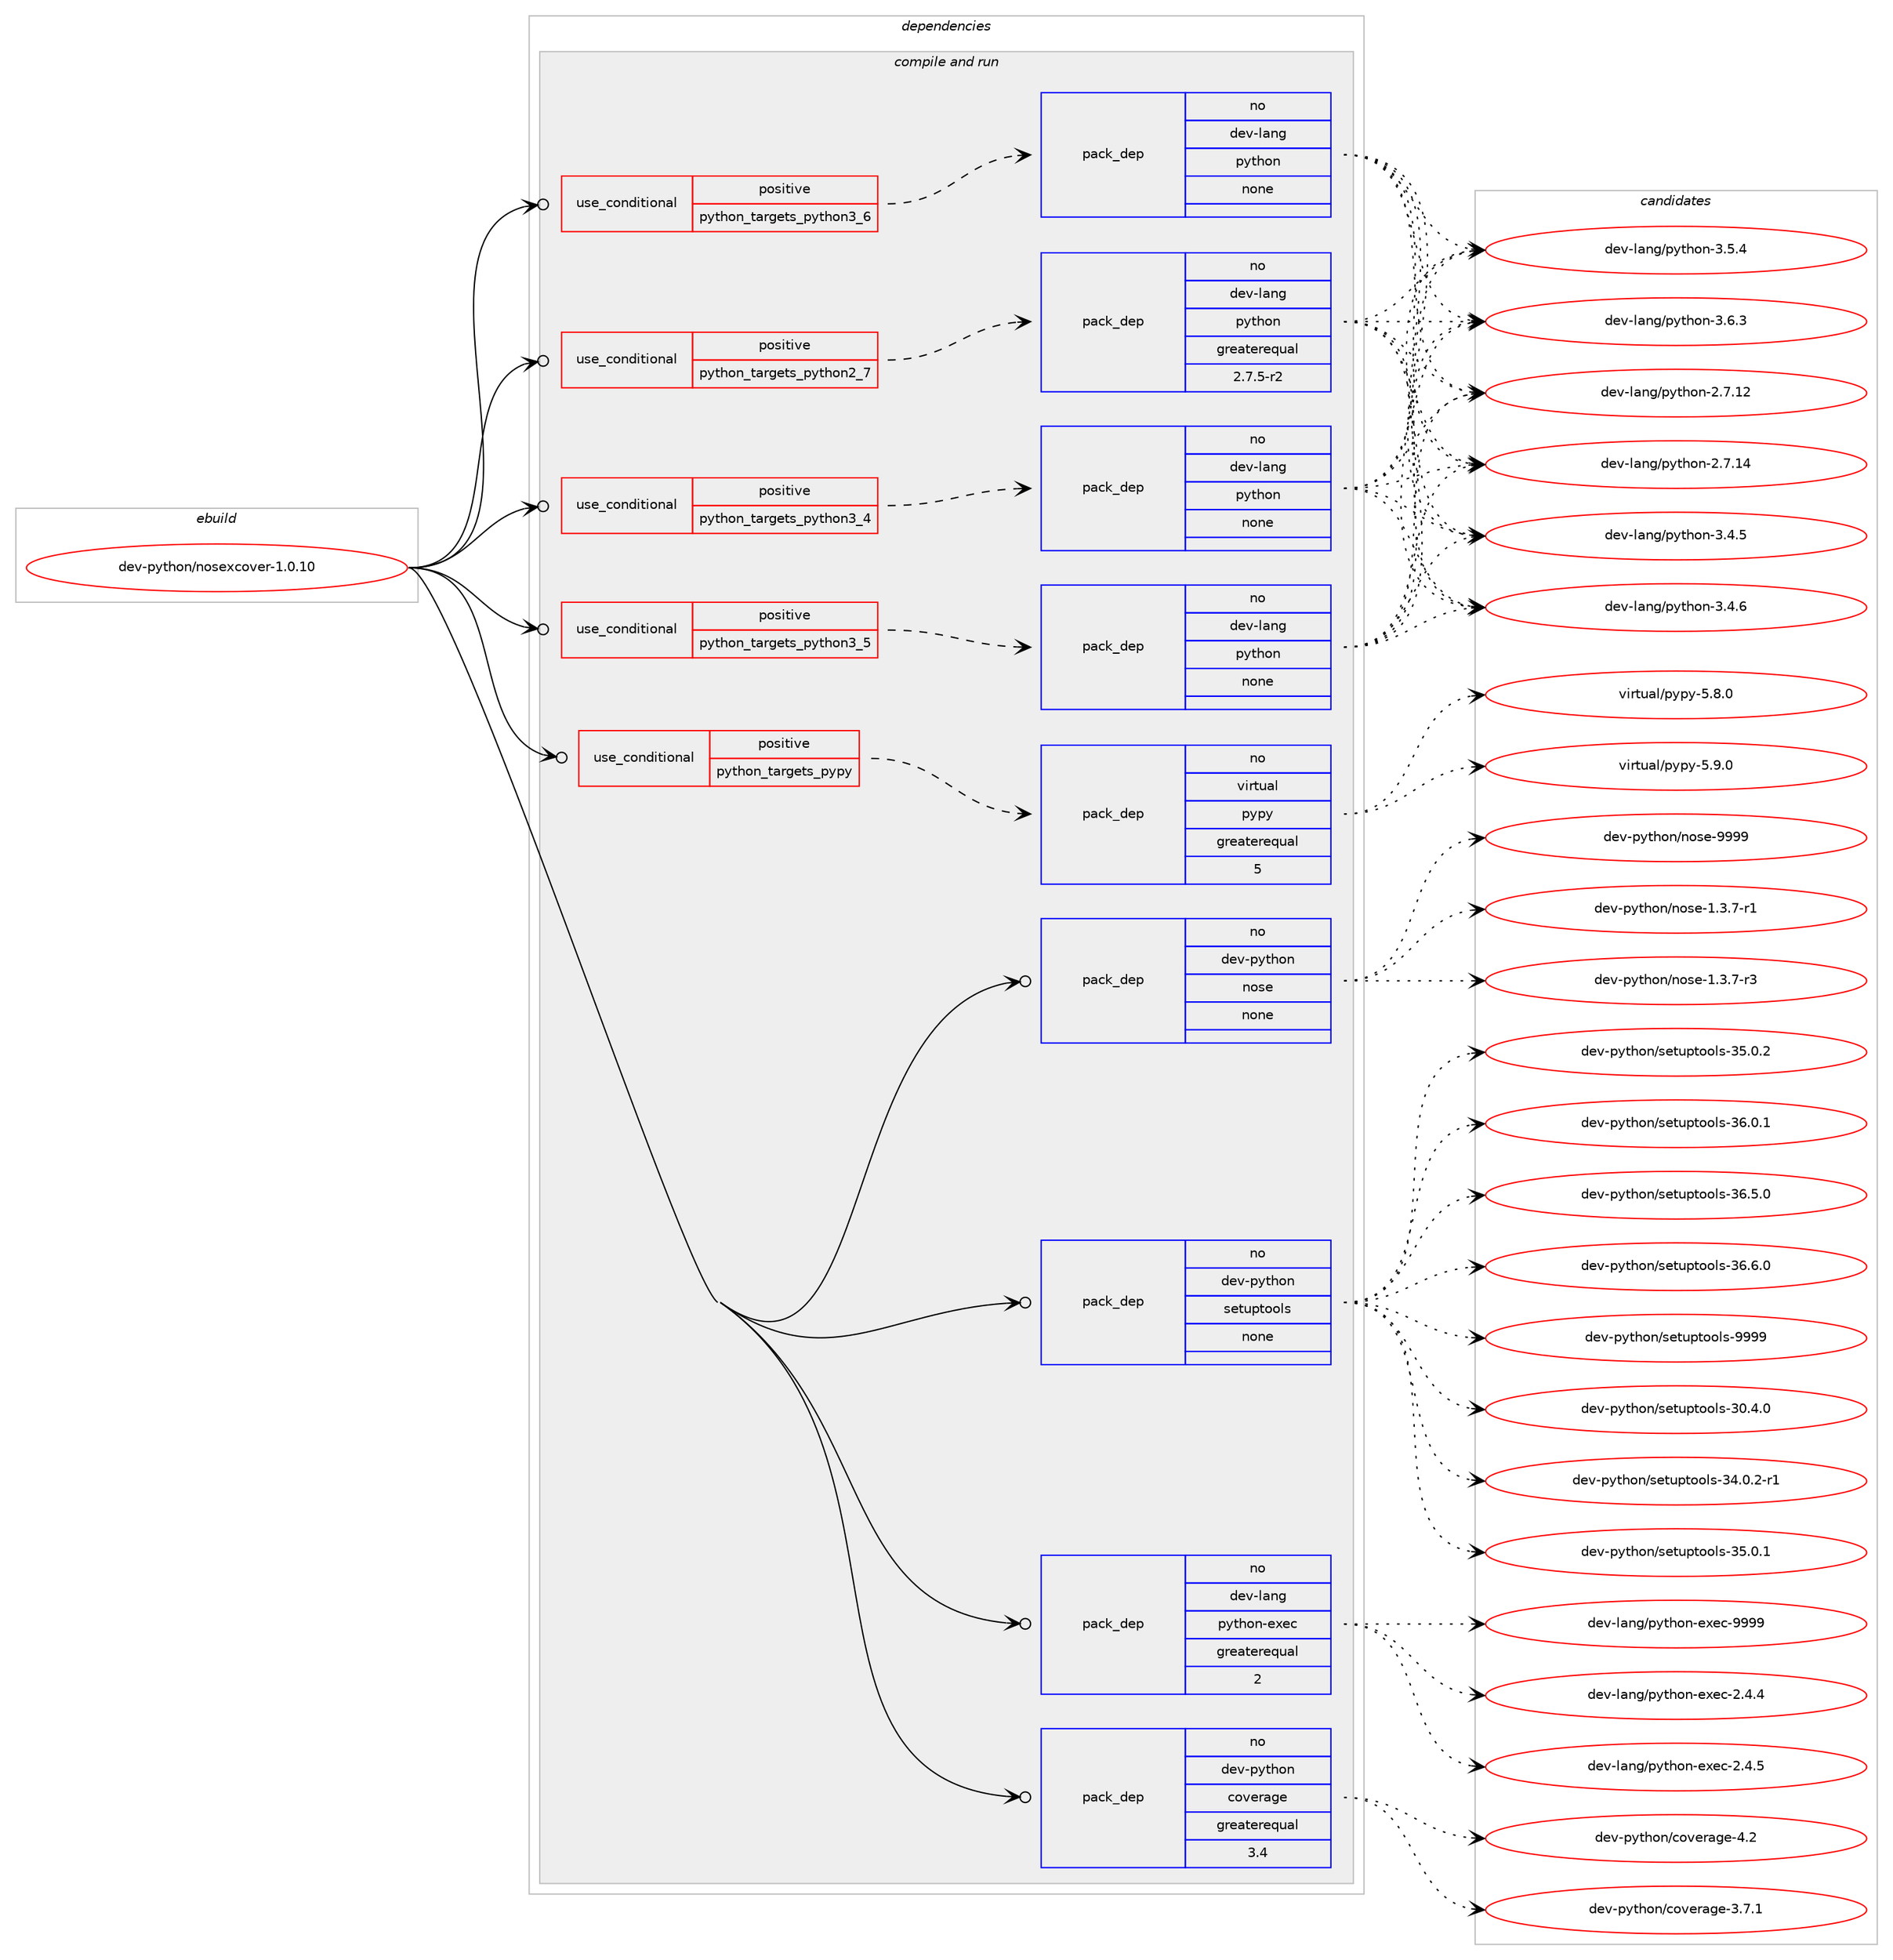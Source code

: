 digraph prolog {

# *************
# Graph options
# *************

newrank=true;
concentrate=true;
compound=true;
graph [rankdir=LR,fontname=Helvetica,fontsize=10,ranksep=1.5];#, ranksep=2.5, nodesep=0.2];
edge  [arrowhead=vee];
node  [fontname=Helvetica,fontsize=10];

# **********
# The ebuild
# **********

subgraph cluster_leftcol {
color=gray;
rank=same;
label=<<i>ebuild</i>>;
id [label="dev-python/nosexcover-1.0.10", color=red, width=4, href="../dev-python/nosexcover-1.0.10.svg"];
}

# ****************
# The dependencies
# ****************

subgraph cluster_midcol {
color=gray;
label=<<i>dependencies</i>>;
subgraph cluster_compile {
fillcolor="#eeeeee";
style=filled;
label=<<i>compile</i>>;
}
subgraph cluster_compileandrun {
fillcolor="#eeeeee";
style=filled;
label=<<i>compile and run</i>>;
subgraph cond36193 {
dependency168387 [label=<<TABLE BORDER="0" CELLBORDER="1" CELLSPACING="0" CELLPADDING="4"><TR><TD ROWSPAN="3" CELLPADDING="10">use_conditional</TD></TR><TR><TD>positive</TD></TR><TR><TD>python_targets_pypy</TD></TR></TABLE>>, shape=none, color=red];
subgraph pack128334 {
dependency168388 [label=<<TABLE BORDER="0" CELLBORDER="1" CELLSPACING="0" CELLPADDING="4" WIDTH="220"><TR><TD ROWSPAN="6" CELLPADDING="30">pack_dep</TD></TR><TR><TD WIDTH="110">no</TD></TR><TR><TD>virtual</TD></TR><TR><TD>pypy</TD></TR><TR><TD>greaterequal</TD></TR><TR><TD>5</TD></TR></TABLE>>, shape=none, color=blue];
}
dependency168387:e -> dependency168388:w [weight=20,style="dashed",arrowhead="vee"];
}
id:e -> dependency168387:w [weight=20,style="solid",arrowhead="odotvee"];
subgraph cond36194 {
dependency168389 [label=<<TABLE BORDER="0" CELLBORDER="1" CELLSPACING="0" CELLPADDING="4"><TR><TD ROWSPAN="3" CELLPADDING="10">use_conditional</TD></TR><TR><TD>positive</TD></TR><TR><TD>python_targets_python2_7</TD></TR></TABLE>>, shape=none, color=red];
subgraph pack128335 {
dependency168390 [label=<<TABLE BORDER="0" CELLBORDER="1" CELLSPACING="0" CELLPADDING="4" WIDTH="220"><TR><TD ROWSPAN="6" CELLPADDING="30">pack_dep</TD></TR><TR><TD WIDTH="110">no</TD></TR><TR><TD>dev-lang</TD></TR><TR><TD>python</TD></TR><TR><TD>greaterequal</TD></TR><TR><TD>2.7.5-r2</TD></TR></TABLE>>, shape=none, color=blue];
}
dependency168389:e -> dependency168390:w [weight=20,style="dashed",arrowhead="vee"];
}
id:e -> dependency168389:w [weight=20,style="solid",arrowhead="odotvee"];
subgraph cond36195 {
dependency168391 [label=<<TABLE BORDER="0" CELLBORDER="1" CELLSPACING="0" CELLPADDING="4"><TR><TD ROWSPAN="3" CELLPADDING="10">use_conditional</TD></TR><TR><TD>positive</TD></TR><TR><TD>python_targets_python3_4</TD></TR></TABLE>>, shape=none, color=red];
subgraph pack128336 {
dependency168392 [label=<<TABLE BORDER="0" CELLBORDER="1" CELLSPACING="0" CELLPADDING="4" WIDTH="220"><TR><TD ROWSPAN="6" CELLPADDING="30">pack_dep</TD></TR><TR><TD WIDTH="110">no</TD></TR><TR><TD>dev-lang</TD></TR><TR><TD>python</TD></TR><TR><TD>none</TD></TR><TR><TD></TD></TR></TABLE>>, shape=none, color=blue];
}
dependency168391:e -> dependency168392:w [weight=20,style="dashed",arrowhead="vee"];
}
id:e -> dependency168391:w [weight=20,style="solid",arrowhead="odotvee"];
subgraph cond36196 {
dependency168393 [label=<<TABLE BORDER="0" CELLBORDER="1" CELLSPACING="0" CELLPADDING="4"><TR><TD ROWSPAN="3" CELLPADDING="10">use_conditional</TD></TR><TR><TD>positive</TD></TR><TR><TD>python_targets_python3_5</TD></TR></TABLE>>, shape=none, color=red];
subgraph pack128337 {
dependency168394 [label=<<TABLE BORDER="0" CELLBORDER="1" CELLSPACING="0" CELLPADDING="4" WIDTH="220"><TR><TD ROWSPAN="6" CELLPADDING="30">pack_dep</TD></TR><TR><TD WIDTH="110">no</TD></TR><TR><TD>dev-lang</TD></TR><TR><TD>python</TD></TR><TR><TD>none</TD></TR><TR><TD></TD></TR></TABLE>>, shape=none, color=blue];
}
dependency168393:e -> dependency168394:w [weight=20,style="dashed",arrowhead="vee"];
}
id:e -> dependency168393:w [weight=20,style="solid",arrowhead="odotvee"];
subgraph cond36197 {
dependency168395 [label=<<TABLE BORDER="0" CELLBORDER="1" CELLSPACING="0" CELLPADDING="4"><TR><TD ROWSPAN="3" CELLPADDING="10">use_conditional</TD></TR><TR><TD>positive</TD></TR><TR><TD>python_targets_python3_6</TD></TR></TABLE>>, shape=none, color=red];
subgraph pack128338 {
dependency168396 [label=<<TABLE BORDER="0" CELLBORDER="1" CELLSPACING="0" CELLPADDING="4" WIDTH="220"><TR><TD ROWSPAN="6" CELLPADDING="30">pack_dep</TD></TR><TR><TD WIDTH="110">no</TD></TR><TR><TD>dev-lang</TD></TR><TR><TD>python</TD></TR><TR><TD>none</TD></TR><TR><TD></TD></TR></TABLE>>, shape=none, color=blue];
}
dependency168395:e -> dependency168396:w [weight=20,style="dashed",arrowhead="vee"];
}
id:e -> dependency168395:w [weight=20,style="solid",arrowhead="odotvee"];
subgraph pack128339 {
dependency168397 [label=<<TABLE BORDER="0" CELLBORDER="1" CELLSPACING="0" CELLPADDING="4" WIDTH="220"><TR><TD ROWSPAN="6" CELLPADDING="30">pack_dep</TD></TR><TR><TD WIDTH="110">no</TD></TR><TR><TD>dev-lang</TD></TR><TR><TD>python-exec</TD></TR><TR><TD>greaterequal</TD></TR><TR><TD>2</TD></TR></TABLE>>, shape=none, color=blue];
}
id:e -> dependency168397:w [weight=20,style="solid",arrowhead="odotvee"];
subgraph pack128340 {
dependency168398 [label=<<TABLE BORDER="0" CELLBORDER="1" CELLSPACING="0" CELLPADDING="4" WIDTH="220"><TR><TD ROWSPAN="6" CELLPADDING="30">pack_dep</TD></TR><TR><TD WIDTH="110">no</TD></TR><TR><TD>dev-python</TD></TR><TR><TD>coverage</TD></TR><TR><TD>greaterequal</TD></TR><TR><TD>3.4</TD></TR></TABLE>>, shape=none, color=blue];
}
id:e -> dependency168398:w [weight=20,style="solid",arrowhead="odotvee"];
subgraph pack128341 {
dependency168399 [label=<<TABLE BORDER="0" CELLBORDER="1" CELLSPACING="0" CELLPADDING="4" WIDTH="220"><TR><TD ROWSPAN="6" CELLPADDING="30">pack_dep</TD></TR><TR><TD WIDTH="110">no</TD></TR><TR><TD>dev-python</TD></TR><TR><TD>nose</TD></TR><TR><TD>none</TD></TR><TR><TD></TD></TR></TABLE>>, shape=none, color=blue];
}
id:e -> dependency168399:w [weight=20,style="solid",arrowhead="odotvee"];
subgraph pack128342 {
dependency168400 [label=<<TABLE BORDER="0" CELLBORDER="1" CELLSPACING="0" CELLPADDING="4" WIDTH="220"><TR><TD ROWSPAN="6" CELLPADDING="30">pack_dep</TD></TR><TR><TD WIDTH="110">no</TD></TR><TR><TD>dev-python</TD></TR><TR><TD>setuptools</TD></TR><TR><TD>none</TD></TR><TR><TD></TD></TR></TABLE>>, shape=none, color=blue];
}
id:e -> dependency168400:w [weight=20,style="solid",arrowhead="odotvee"];
}
subgraph cluster_run {
fillcolor="#eeeeee";
style=filled;
label=<<i>run</i>>;
}
}

# **************
# The candidates
# **************

subgraph cluster_choices {
rank=same;
color=gray;
label=<<i>candidates</i>>;

subgraph choice128334 {
color=black;
nodesep=1;
choice1181051141161179710847112121112121455346564648 [label="virtual/pypy-5.8.0", color=red, width=4,href="../virtual/pypy-5.8.0.svg"];
choice1181051141161179710847112121112121455346574648 [label="virtual/pypy-5.9.0", color=red, width=4,href="../virtual/pypy-5.9.0.svg"];
dependency168388:e -> choice1181051141161179710847112121112121455346564648:w [style=dotted,weight="100"];
dependency168388:e -> choice1181051141161179710847112121112121455346574648:w [style=dotted,weight="100"];
}
subgraph choice128335 {
color=black;
nodesep=1;
choice10010111845108971101034711212111610411111045504655464950 [label="dev-lang/python-2.7.12", color=red, width=4,href="../dev-lang/python-2.7.12.svg"];
choice10010111845108971101034711212111610411111045504655464952 [label="dev-lang/python-2.7.14", color=red, width=4,href="../dev-lang/python-2.7.14.svg"];
choice100101118451089711010347112121116104111110455146524653 [label="dev-lang/python-3.4.5", color=red, width=4,href="../dev-lang/python-3.4.5.svg"];
choice100101118451089711010347112121116104111110455146524654 [label="dev-lang/python-3.4.6", color=red, width=4,href="../dev-lang/python-3.4.6.svg"];
choice100101118451089711010347112121116104111110455146534652 [label="dev-lang/python-3.5.4", color=red, width=4,href="../dev-lang/python-3.5.4.svg"];
choice100101118451089711010347112121116104111110455146544651 [label="dev-lang/python-3.6.3", color=red, width=4,href="../dev-lang/python-3.6.3.svg"];
dependency168390:e -> choice10010111845108971101034711212111610411111045504655464950:w [style=dotted,weight="100"];
dependency168390:e -> choice10010111845108971101034711212111610411111045504655464952:w [style=dotted,weight="100"];
dependency168390:e -> choice100101118451089711010347112121116104111110455146524653:w [style=dotted,weight="100"];
dependency168390:e -> choice100101118451089711010347112121116104111110455146524654:w [style=dotted,weight="100"];
dependency168390:e -> choice100101118451089711010347112121116104111110455146534652:w [style=dotted,weight="100"];
dependency168390:e -> choice100101118451089711010347112121116104111110455146544651:w [style=dotted,weight="100"];
}
subgraph choice128336 {
color=black;
nodesep=1;
choice10010111845108971101034711212111610411111045504655464950 [label="dev-lang/python-2.7.12", color=red, width=4,href="../dev-lang/python-2.7.12.svg"];
choice10010111845108971101034711212111610411111045504655464952 [label="dev-lang/python-2.7.14", color=red, width=4,href="../dev-lang/python-2.7.14.svg"];
choice100101118451089711010347112121116104111110455146524653 [label="dev-lang/python-3.4.5", color=red, width=4,href="../dev-lang/python-3.4.5.svg"];
choice100101118451089711010347112121116104111110455146524654 [label="dev-lang/python-3.4.6", color=red, width=4,href="../dev-lang/python-3.4.6.svg"];
choice100101118451089711010347112121116104111110455146534652 [label="dev-lang/python-3.5.4", color=red, width=4,href="../dev-lang/python-3.5.4.svg"];
choice100101118451089711010347112121116104111110455146544651 [label="dev-lang/python-3.6.3", color=red, width=4,href="../dev-lang/python-3.6.3.svg"];
dependency168392:e -> choice10010111845108971101034711212111610411111045504655464950:w [style=dotted,weight="100"];
dependency168392:e -> choice10010111845108971101034711212111610411111045504655464952:w [style=dotted,weight="100"];
dependency168392:e -> choice100101118451089711010347112121116104111110455146524653:w [style=dotted,weight="100"];
dependency168392:e -> choice100101118451089711010347112121116104111110455146524654:w [style=dotted,weight="100"];
dependency168392:e -> choice100101118451089711010347112121116104111110455146534652:w [style=dotted,weight="100"];
dependency168392:e -> choice100101118451089711010347112121116104111110455146544651:w [style=dotted,weight="100"];
}
subgraph choice128337 {
color=black;
nodesep=1;
choice10010111845108971101034711212111610411111045504655464950 [label="dev-lang/python-2.7.12", color=red, width=4,href="../dev-lang/python-2.7.12.svg"];
choice10010111845108971101034711212111610411111045504655464952 [label="dev-lang/python-2.7.14", color=red, width=4,href="../dev-lang/python-2.7.14.svg"];
choice100101118451089711010347112121116104111110455146524653 [label="dev-lang/python-3.4.5", color=red, width=4,href="../dev-lang/python-3.4.5.svg"];
choice100101118451089711010347112121116104111110455146524654 [label="dev-lang/python-3.4.6", color=red, width=4,href="../dev-lang/python-3.4.6.svg"];
choice100101118451089711010347112121116104111110455146534652 [label="dev-lang/python-3.5.4", color=red, width=4,href="../dev-lang/python-3.5.4.svg"];
choice100101118451089711010347112121116104111110455146544651 [label="dev-lang/python-3.6.3", color=red, width=4,href="../dev-lang/python-3.6.3.svg"];
dependency168394:e -> choice10010111845108971101034711212111610411111045504655464950:w [style=dotted,weight="100"];
dependency168394:e -> choice10010111845108971101034711212111610411111045504655464952:w [style=dotted,weight="100"];
dependency168394:e -> choice100101118451089711010347112121116104111110455146524653:w [style=dotted,weight="100"];
dependency168394:e -> choice100101118451089711010347112121116104111110455146524654:w [style=dotted,weight="100"];
dependency168394:e -> choice100101118451089711010347112121116104111110455146534652:w [style=dotted,weight="100"];
dependency168394:e -> choice100101118451089711010347112121116104111110455146544651:w [style=dotted,weight="100"];
}
subgraph choice128338 {
color=black;
nodesep=1;
choice10010111845108971101034711212111610411111045504655464950 [label="dev-lang/python-2.7.12", color=red, width=4,href="../dev-lang/python-2.7.12.svg"];
choice10010111845108971101034711212111610411111045504655464952 [label="dev-lang/python-2.7.14", color=red, width=4,href="../dev-lang/python-2.7.14.svg"];
choice100101118451089711010347112121116104111110455146524653 [label="dev-lang/python-3.4.5", color=red, width=4,href="../dev-lang/python-3.4.5.svg"];
choice100101118451089711010347112121116104111110455146524654 [label="dev-lang/python-3.4.6", color=red, width=4,href="../dev-lang/python-3.4.6.svg"];
choice100101118451089711010347112121116104111110455146534652 [label="dev-lang/python-3.5.4", color=red, width=4,href="../dev-lang/python-3.5.4.svg"];
choice100101118451089711010347112121116104111110455146544651 [label="dev-lang/python-3.6.3", color=red, width=4,href="../dev-lang/python-3.6.3.svg"];
dependency168396:e -> choice10010111845108971101034711212111610411111045504655464950:w [style=dotted,weight="100"];
dependency168396:e -> choice10010111845108971101034711212111610411111045504655464952:w [style=dotted,weight="100"];
dependency168396:e -> choice100101118451089711010347112121116104111110455146524653:w [style=dotted,weight="100"];
dependency168396:e -> choice100101118451089711010347112121116104111110455146524654:w [style=dotted,weight="100"];
dependency168396:e -> choice100101118451089711010347112121116104111110455146534652:w [style=dotted,weight="100"];
dependency168396:e -> choice100101118451089711010347112121116104111110455146544651:w [style=dotted,weight="100"];
}
subgraph choice128339 {
color=black;
nodesep=1;
choice1001011184510897110103471121211161041111104510112010199455046524652 [label="dev-lang/python-exec-2.4.4", color=red, width=4,href="../dev-lang/python-exec-2.4.4.svg"];
choice1001011184510897110103471121211161041111104510112010199455046524653 [label="dev-lang/python-exec-2.4.5", color=red, width=4,href="../dev-lang/python-exec-2.4.5.svg"];
choice10010111845108971101034711212111610411111045101120101994557575757 [label="dev-lang/python-exec-9999", color=red, width=4,href="../dev-lang/python-exec-9999.svg"];
dependency168397:e -> choice1001011184510897110103471121211161041111104510112010199455046524652:w [style=dotted,weight="100"];
dependency168397:e -> choice1001011184510897110103471121211161041111104510112010199455046524653:w [style=dotted,weight="100"];
dependency168397:e -> choice10010111845108971101034711212111610411111045101120101994557575757:w [style=dotted,weight="100"];
}
subgraph choice128340 {
color=black;
nodesep=1;
choice10010111845112121116104111110479911111810111497103101455146554649 [label="dev-python/coverage-3.7.1", color=red, width=4,href="../dev-python/coverage-3.7.1.svg"];
choice1001011184511212111610411111047991111181011149710310145524650 [label="dev-python/coverage-4.2", color=red, width=4,href="../dev-python/coverage-4.2.svg"];
dependency168398:e -> choice10010111845112121116104111110479911111810111497103101455146554649:w [style=dotted,weight="100"];
dependency168398:e -> choice1001011184511212111610411111047991111181011149710310145524650:w [style=dotted,weight="100"];
}
subgraph choice128341 {
color=black;
nodesep=1;
choice10010111845112121116104111110471101111151014549465146554511449 [label="dev-python/nose-1.3.7-r1", color=red, width=4,href="../dev-python/nose-1.3.7-r1.svg"];
choice10010111845112121116104111110471101111151014549465146554511451 [label="dev-python/nose-1.3.7-r3", color=red, width=4,href="../dev-python/nose-1.3.7-r3.svg"];
choice10010111845112121116104111110471101111151014557575757 [label="dev-python/nose-9999", color=red, width=4,href="../dev-python/nose-9999.svg"];
dependency168399:e -> choice10010111845112121116104111110471101111151014549465146554511449:w [style=dotted,weight="100"];
dependency168399:e -> choice10010111845112121116104111110471101111151014549465146554511451:w [style=dotted,weight="100"];
dependency168399:e -> choice10010111845112121116104111110471101111151014557575757:w [style=dotted,weight="100"];
}
subgraph choice128342 {
color=black;
nodesep=1;
choice100101118451121211161041111104711510111611711211611111110811545514846524648 [label="dev-python/setuptools-30.4.0", color=red, width=4,href="../dev-python/setuptools-30.4.0.svg"];
choice1001011184511212111610411111047115101116117112116111111108115455152464846504511449 [label="dev-python/setuptools-34.0.2-r1", color=red, width=4,href="../dev-python/setuptools-34.0.2-r1.svg"];
choice100101118451121211161041111104711510111611711211611111110811545515346484649 [label="dev-python/setuptools-35.0.1", color=red, width=4,href="../dev-python/setuptools-35.0.1.svg"];
choice100101118451121211161041111104711510111611711211611111110811545515346484650 [label="dev-python/setuptools-35.0.2", color=red, width=4,href="../dev-python/setuptools-35.0.2.svg"];
choice100101118451121211161041111104711510111611711211611111110811545515446484649 [label="dev-python/setuptools-36.0.1", color=red, width=4,href="../dev-python/setuptools-36.0.1.svg"];
choice100101118451121211161041111104711510111611711211611111110811545515446534648 [label="dev-python/setuptools-36.5.0", color=red, width=4,href="../dev-python/setuptools-36.5.0.svg"];
choice100101118451121211161041111104711510111611711211611111110811545515446544648 [label="dev-python/setuptools-36.6.0", color=red, width=4,href="../dev-python/setuptools-36.6.0.svg"];
choice10010111845112121116104111110471151011161171121161111111081154557575757 [label="dev-python/setuptools-9999", color=red, width=4,href="../dev-python/setuptools-9999.svg"];
dependency168400:e -> choice100101118451121211161041111104711510111611711211611111110811545514846524648:w [style=dotted,weight="100"];
dependency168400:e -> choice1001011184511212111610411111047115101116117112116111111108115455152464846504511449:w [style=dotted,weight="100"];
dependency168400:e -> choice100101118451121211161041111104711510111611711211611111110811545515346484649:w [style=dotted,weight="100"];
dependency168400:e -> choice100101118451121211161041111104711510111611711211611111110811545515346484650:w [style=dotted,weight="100"];
dependency168400:e -> choice100101118451121211161041111104711510111611711211611111110811545515446484649:w [style=dotted,weight="100"];
dependency168400:e -> choice100101118451121211161041111104711510111611711211611111110811545515446534648:w [style=dotted,weight="100"];
dependency168400:e -> choice100101118451121211161041111104711510111611711211611111110811545515446544648:w [style=dotted,weight="100"];
dependency168400:e -> choice10010111845112121116104111110471151011161171121161111111081154557575757:w [style=dotted,weight="100"];
}
}

}
